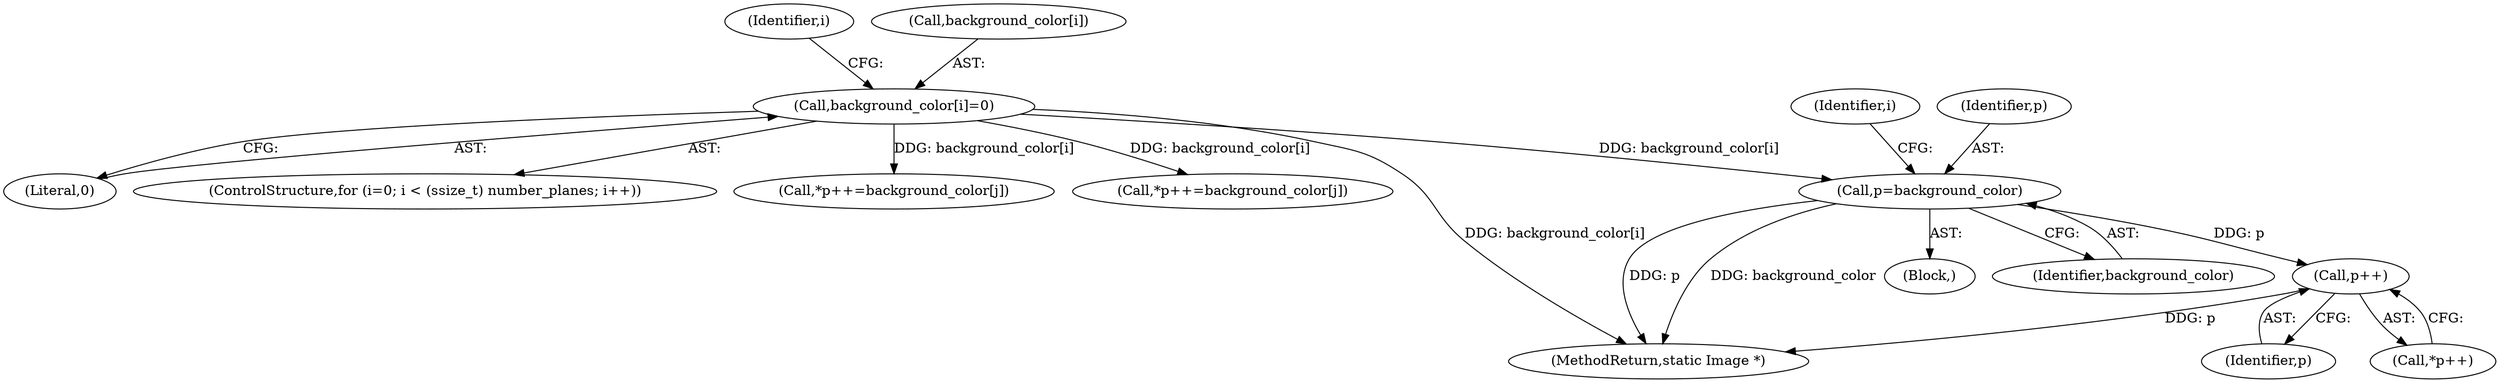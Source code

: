 digraph "0_ImageMagick_2ad6d33493750a28a5a655d319a8e0b16c392de1@pointer" {
"1000364" [label="(Call,p=background_color)"];
"1000353" [label="(Call,background_color[i]=0)"];
"1000380" [label="(Call,p++)"];
"1001944" [label="(MethodReturn,static Image *)"];
"1000357" [label="(Literal,0)"];
"1000379" [label="(Call,*p++)"];
"1000342" [label="(ControlStructure,for (i=0; i < (ssize_t) number_planes; i++))"];
"1000364" [label="(Call,p=background_color)"];
"1000705" [label="(Call,*p++=background_color[j])"];
"1000381" [label="(Identifier,p)"];
"1000363" [label="(Block,)"];
"1000369" [label="(Identifier,i)"];
"1000380" [label="(Call,p++)"];
"1000352" [label="(Identifier,i)"];
"1000727" [label="(Call,*p++=background_color[j])"];
"1000366" [label="(Identifier,background_color)"];
"1000354" [label="(Call,background_color[i])"];
"1000353" [label="(Call,background_color[i]=0)"];
"1000365" [label="(Identifier,p)"];
"1000364" -> "1000363"  [label="AST: "];
"1000364" -> "1000366"  [label="CFG: "];
"1000365" -> "1000364"  [label="AST: "];
"1000366" -> "1000364"  [label="AST: "];
"1000369" -> "1000364"  [label="CFG: "];
"1000364" -> "1001944"  [label="DDG: p"];
"1000364" -> "1001944"  [label="DDG: background_color"];
"1000353" -> "1000364"  [label="DDG: background_color[i]"];
"1000364" -> "1000380"  [label="DDG: p"];
"1000353" -> "1000342"  [label="AST: "];
"1000353" -> "1000357"  [label="CFG: "];
"1000354" -> "1000353"  [label="AST: "];
"1000357" -> "1000353"  [label="AST: "];
"1000352" -> "1000353"  [label="CFG: "];
"1000353" -> "1001944"  [label="DDG: background_color[i]"];
"1000353" -> "1000705"  [label="DDG: background_color[i]"];
"1000353" -> "1000727"  [label="DDG: background_color[i]"];
"1000380" -> "1000379"  [label="AST: "];
"1000380" -> "1000381"  [label="CFG: "];
"1000381" -> "1000380"  [label="AST: "];
"1000379" -> "1000380"  [label="CFG: "];
"1000380" -> "1001944"  [label="DDG: p"];
}

